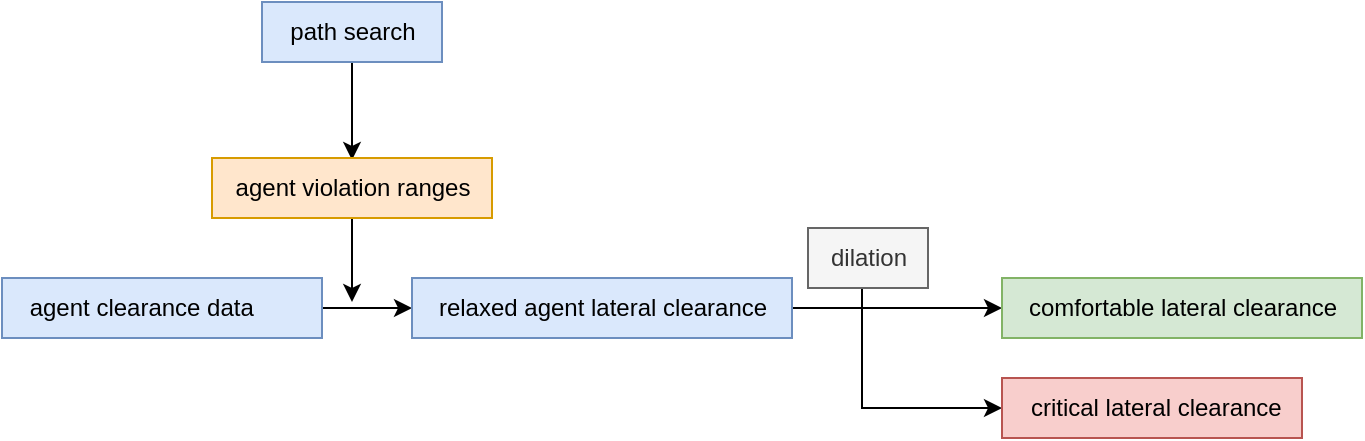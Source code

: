 <mxfile version="27.1.0">
  <diagram name="Page-1" id="kyB0F3Xd3GA0Btz2MHOL">
    <mxGraphModel dx="1018" dy="570" grid="1" gridSize="10" guides="1" tooltips="1" connect="1" arrows="1" fold="1" page="1" pageScale="1" pageWidth="850" pageHeight="1100" math="0" shadow="0">
      <root>
        <mxCell id="0" />
        <mxCell id="1" parent="0" />
        <mxCell id="fI1gge2iCInBG_Y4Bp5G-3" value="" style="edgeStyle=orthogonalEdgeStyle;rounded=0;orthogonalLoop=1;jettySize=auto;html=1;" edge="1" parent="1" source="fI1gge2iCInBG_Y4Bp5G-1" target="fI1gge2iCInBG_Y4Bp5G-2">
          <mxGeometry relative="1" as="geometry" />
        </mxCell>
        <mxCell id="fI1gge2iCInBG_Y4Bp5G-1" value="agent clearance data&lt;span style=&quot;white-space: pre;&quot;&gt;&#x9;&lt;/span&gt;" style="text;html=1;align=center;verticalAlign=middle;resizable=0;points=[];autosize=1;fillColor=#dae8fc;strokeColor=#6c8ebf;" vertex="1" parent="1">
          <mxGeometry x="90" y="238" width="160" height="30" as="geometry" />
        </mxCell>
        <mxCell id="fI1gge2iCInBG_Y4Bp5G-8" value="" style="edgeStyle=orthogonalEdgeStyle;rounded=0;orthogonalLoop=1;jettySize=auto;html=1;" edge="1" parent="1" source="fI1gge2iCInBG_Y4Bp5G-2" target="fI1gge2iCInBG_Y4Bp5G-7">
          <mxGeometry relative="1" as="geometry" />
        </mxCell>
        <mxCell id="fI1gge2iCInBG_Y4Bp5G-2" value="relaxed agent lateral clearance" style="text;html=1;align=center;verticalAlign=middle;resizable=0;points=[];autosize=1;strokeColor=#6c8ebf;fillColor=#dae8fc;" vertex="1" parent="1">
          <mxGeometry x="295" y="238" width="190" height="30" as="geometry" />
        </mxCell>
        <mxCell id="fI1gge2iCInBG_Y4Bp5G-5" value="" style="edgeStyle=orthogonalEdgeStyle;rounded=0;orthogonalLoop=1;jettySize=auto;html=1;entryX=0.5;entryY=0.033;entryDx=0;entryDy=0;entryPerimeter=0;" edge="1" parent="1" source="fI1gge2iCInBG_Y4Bp5G-4" target="fI1gge2iCInBG_Y4Bp5G-15">
          <mxGeometry relative="1" as="geometry">
            <mxPoint x="265" y="250" as="targetPoint" />
          </mxGeometry>
        </mxCell>
        <mxCell id="fI1gge2iCInBG_Y4Bp5G-4" value="path search" style="text;html=1;align=center;verticalAlign=middle;resizable=0;points=[];autosize=1;strokeColor=#6c8ebf;fillColor=#dae8fc;" vertex="1" parent="1">
          <mxGeometry x="220" y="100" width="90" height="30" as="geometry" />
        </mxCell>
        <mxCell id="fI1gge2iCInBG_Y4Bp5G-7" value="comfortable lateral clearance" style="text;html=1;align=center;verticalAlign=middle;resizable=0;points=[];autosize=1;strokeColor=#82b366;fillColor=#d5e8d4;" vertex="1" parent="1">
          <mxGeometry x="590" y="238" width="180" height="30" as="geometry" />
        </mxCell>
        <mxCell id="fI1gge2iCInBG_Y4Bp5G-11" style="edgeStyle=orthogonalEdgeStyle;rounded=0;orthogonalLoop=1;jettySize=auto;html=1;" edge="1" parent="1" source="fI1gge2iCInBG_Y4Bp5G-9" target="fI1gge2iCInBG_Y4Bp5G-10">
          <mxGeometry relative="1" as="geometry">
            <Array as="points">
              <mxPoint x="520" y="303" />
            </Array>
          </mxGeometry>
        </mxCell>
        <mxCell id="fI1gge2iCInBG_Y4Bp5G-9" value="dilation" style="text;html=1;align=center;verticalAlign=middle;resizable=0;points=[];autosize=1;strokeColor=#666666;fillColor=#f5f5f5;fontColor=#333333;" vertex="1" parent="1">
          <mxGeometry x="493" y="213" width="60" height="30" as="geometry" />
        </mxCell>
        <mxCell id="fI1gge2iCInBG_Y4Bp5G-10" value="&amp;nbsp;critical lateral clearance" style="text;html=1;align=center;verticalAlign=middle;resizable=0;points=[];autosize=1;strokeColor=#b85450;fillColor=#f8cecc;" vertex="1" parent="1">
          <mxGeometry x="590" y="288" width="150" height="30" as="geometry" />
        </mxCell>
        <mxCell id="fI1gge2iCInBG_Y4Bp5G-16" style="edgeStyle=orthogonalEdgeStyle;rounded=0;orthogonalLoop=1;jettySize=auto;html=1;" edge="1" parent="1" source="fI1gge2iCInBG_Y4Bp5G-15">
          <mxGeometry relative="1" as="geometry">
            <mxPoint x="265" y="250" as="targetPoint" />
          </mxGeometry>
        </mxCell>
        <mxCell id="fI1gge2iCInBG_Y4Bp5G-15" value="agent violation ranges" style="text;html=1;align=center;verticalAlign=middle;resizable=0;points=[];autosize=1;strokeColor=#d79b00;fillColor=#ffe6cc;" vertex="1" parent="1">
          <mxGeometry x="195" y="178" width="140" height="30" as="geometry" />
        </mxCell>
      </root>
    </mxGraphModel>
  </diagram>
</mxfile>
